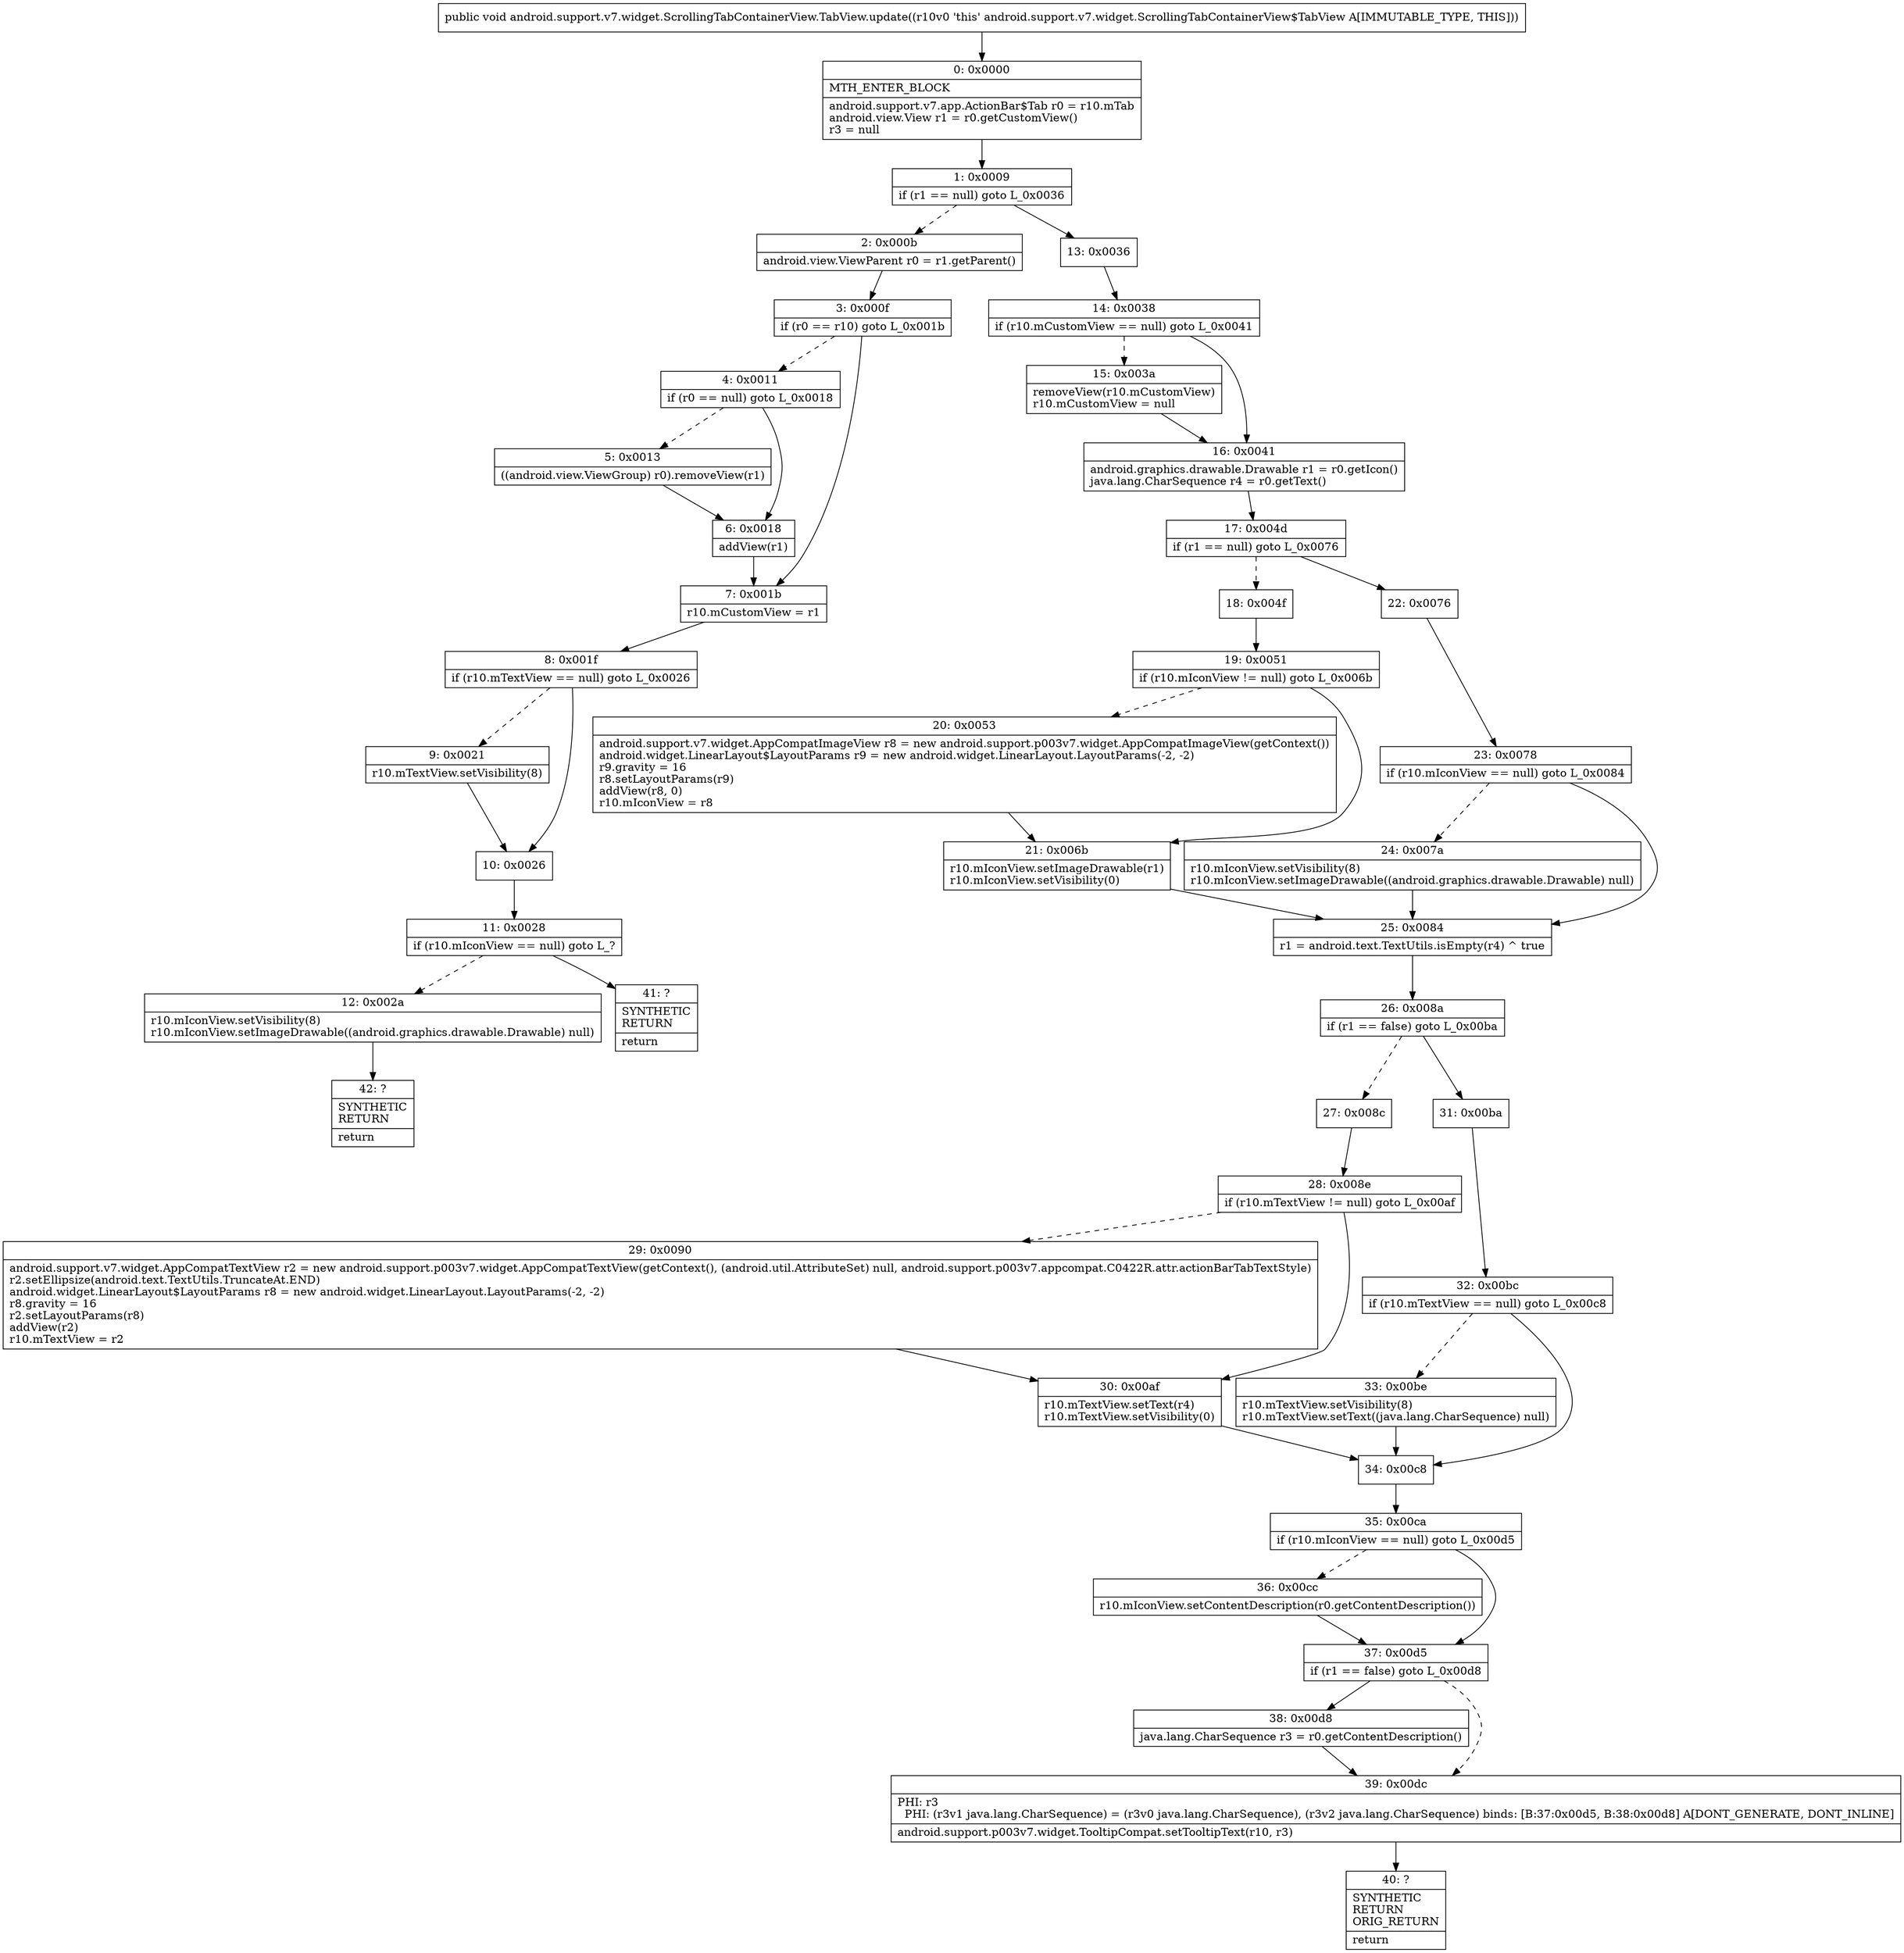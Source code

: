 digraph "CFG forandroid.support.v7.widget.ScrollingTabContainerView.TabView.update()V" {
Node_0 [shape=record,label="{0\:\ 0x0000|MTH_ENTER_BLOCK\l|android.support.v7.app.ActionBar$Tab r0 = r10.mTab\landroid.view.View r1 = r0.getCustomView()\lr3 = null\l}"];
Node_1 [shape=record,label="{1\:\ 0x0009|if (r1 == null) goto L_0x0036\l}"];
Node_2 [shape=record,label="{2\:\ 0x000b|android.view.ViewParent r0 = r1.getParent()\l}"];
Node_3 [shape=record,label="{3\:\ 0x000f|if (r0 == r10) goto L_0x001b\l}"];
Node_4 [shape=record,label="{4\:\ 0x0011|if (r0 == null) goto L_0x0018\l}"];
Node_5 [shape=record,label="{5\:\ 0x0013|((android.view.ViewGroup) r0).removeView(r1)\l}"];
Node_6 [shape=record,label="{6\:\ 0x0018|addView(r1)\l}"];
Node_7 [shape=record,label="{7\:\ 0x001b|r10.mCustomView = r1\l}"];
Node_8 [shape=record,label="{8\:\ 0x001f|if (r10.mTextView == null) goto L_0x0026\l}"];
Node_9 [shape=record,label="{9\:\ 0x0021|r10.mTextView.setVisibility(8)\l}"];
Node_10 [shape=record,label="{10\:\ 0x0026}"];
Node_11 [shape=record,label="{11\:\ 0x0028|if (r10.mIconView == null) goto L_?\l}"];
Node_12 [shape=record,label="{12\:\ 0x002a|r10.mIconView.setVisibility(8)\lr10.mIconView.setImageDrawable((android.graphics.drawable.Drawable) null)\l}"];
Node_13 [shape=record,label="{13\:\ 0x0036}"];
Node_14 [shape=record,label="{14\:\ 0x0038|if (r10.mCustomView == null) goto L_0x0041\l}"];
Node_15 [shape=record,label="{15\:\ 0x003a|removeView(r10.mCustomView)\lr10.mCustomView = null\l}"];
Node_16 [shape=record,label="{16\:\ 0x0041|android.graphics.drawable.Drawable r1 = r0.getIcon()\ljava.lang.CharSequence r4 = r0.getText()\l}"];
Node_17 [shape=record,label="{17\:\ 0x004d|if (r1 == null) goto L_0x0076\l}"];
Node_18 [shape=record,label="{18\:\ 0x004f}"];
Node_19 [shape=record,label="{19\:\ 0x0051|if (r10.mIconView != null) goto L_0x006b\l}"];
Node_20 [shape=record,label="{20\:\ 0x0053|android.support.v7.widget.AppCompatImageView r8 = new android.support.p003v7.widget.AppCompatImageView(getContext())\landroid.widget.LinearLayout$LayoutParams r9 = new android.widget.LinearLayout.LayoutParams(\-2, \-2)\lr9.gravity = 16\lr8.setLayoutParams(r9)\laddView(r8, 0)\lr10.mIconView = r8\l}"];
Node_21 [shape=record,label="{21\:\ 0x006b|r10.mIconView.setImageDrawable(r1)\lr10.mIconView.setVisibility(0)\l}"];
Node_22 [shape=record,label="{22\:\ 0x0076}"];
Node_23 [shape=record,label="{23\:\ 0x0078|if (r10.mIconView == null) goto L_0x0084\l}"];
Node_24 [shape=record,label="{24\:\ 0x007a|r10.mIconView.setVisibility(8)\lr10.mIconView.setImageDrawable((android.graphics.drawable.Drawable) null)\l}"];
Node_25 [shape=record,label="{25\:\ 0x0084|r1 = android.text.TextUtils.isEmpty(r4) ^ true\l}"];
Node_26 [shape=record,label="{26\:\ 0x008a|if (r1 == false) goto L_0x00ba\l}"];
Node_27 [shape=record,label="{27\:\ 0x008c}"];
Node_28 [shape=record,label="{28\:\ 0x008e|if (r10.mTextView != null) goto L_0x00af\l}"];
Node_29 [shape=record,label="{29\:\ 0x0090|android.support.v7.widget.AppCompatTextView r2 = new android.support.p003v7.widget.AppCompatTextView(getContext(), (android.util.AttributeSet) null, android.support.p003v7.appcompat.C0422R.attr.actionBarTabTextStyle)\lr2.setEllipsize(android.text.TextUtils.TruncateAt.END)\landroid.widget.LinearLayout$LayoutParams r8 = new android.widget.LinearLayout.LayoutParams(\-2, \-2)\lr8.gravity = 16\lr2.setLayoutParams(r8)\laddView(r2)\lr10.mTextView = r2\l}"];
Node_30 [shape=record,label="{30\:\ 0x00af|r10.mTextView.setText(r4)\lr10.mTextView.setVisibility(0)\l}"];
Node_31 [shape=record,label="{31\:\ 0x00ba}"];
Node_32 [shape=record,label="{32\:\ 0x00bc|if (r10.mTextView == null) goto L_0x00c8\l}"];
Node_33 [shape=record,label="{33\:\ 0x00be|r10.mTextView.setVisibility(8)\lr10.mTextView.setText((java.lang.CharSequence) null)\l}"];
Node_34 [shape=record,label="{34\:\ 0x00c8}"];
Node_35 [shape=record,label="{35\:\ 0x00ca|if (r10.mIconView == null) goto L_0x00d5\l}"];
Node_36 [shape=record,label="{36\:\ 0x00cc|r10.mIconView.setContentDescription(r0.getContentDescription())\l}"];
Node_37 [shape=record,label="{37\:\ 0x00d5|if (r1 == false) goto L_0x00d8\l}"];
Node_38 [shape=record,label="{38\:\ 0x00d8|java.lang.CharSequence r3 = r0.getContentDescription()\l}"];
Node_39 [shape=record,label="{39\:\ 0x00dc|PHI: r3 \l  PHI: (r3v1 java.lang.CharSequence) = (r3v0 java.lang.CharSequence), (r3v2 java.lang.CharSequence) binds: [B:37:0x00d5, B:38:0x00d8] A[DONT_GENERATE, DONT_INLINE]\l|android.support.p003v7.widget.TooltipCompat.setTooltipText(r10, r3)\l}"];
Node_40 [shape=record,label="{40\:\ ?|SYNTHETIC\lRETURN\lORIG_RETURN\l|return\l}"];
Node_41 [shape=record,label="{41\:\ ?|SYNTHETIC\lRETURN\l|return\l}"];
Node_42 [shape=record,label="{42\:\ ?|SYNTHETIC\lRETURN\l|return\l}"];
MethodNode[shape=record,label="{public void android.support.v7.widget.ScrollingTabContainerView.TabView.update((r10v0 'this' android.support.v7.widget.ScrollingTabContainerView$TabView A[IMMUTABLE_TYPE, THIS])) }"];
MethodNode -> Node_0;
Node_0 -> Node_1;
Node_1 -> Node_2[style=dashed];
Node_1 -> Node_13;
Node_2 -> Node_3;
Node_3 -> Node_4[style=dashed];
Node_3 -> Node_7;
Node_4 -> Node_5[style=dashed];
Node_4 -> Node_6;
Node_5 -> Node_6;
Node_6 -> Node_7;
Node_7 -> Node_8;
Node_8 -> Node_9[style=dashed];
Node_8 -> Node_10;
Node_9 -> Node_10;
Node_10 -> Node_11;
Node_11 -> Node_12[style=dashed];
Node_11 -> Node_41;
Node_12 -> Node_42;
Node_13 -> Node_14;
Node_14 -> Node_15[style=dashed];
Node_14 -> Node_16;
Node_15 -> Node_16;
Node_16 -> Node_17;
Node_17 -> Node_18[style=dashed];
Node_17 -> Node_22;
Node_18 -> Node_19;
Node_19 -> Node_20[style=dashed];
Node_19 -> Node_21;
Node_20 -> Node_21;
Node_21 -> Node_25;
Node_22 -> Node_23;
Node_23 -> Node_24[style=dashed];
Node_23 -> Node_25;
Node_24 -> Node_25;
Node_25 -> Node_26;
Node_26 -> Node_27[style=dashed];
Node_26 -> Node_31;
Node_27 -> Node_28;
Node_28 -> Node_29[style=dashed];
Node_28 -> Node_30;
Node_29 -> Node_30;
Node_30 -> Node_34;
Node_31 -> Node_32;
Node_32 -> Node_33[style=dashed];
Node_32 -> Node_34;
Node_33 -> Node_34;
Node_34 -> Node_35;
Node_35 -> Node_36[style=dashed];
Node_35 -> Node_37;
Node_36 -> Node_37;
Node_37 -> Node_38;
Node_37 -> Node_39[style=dashed];
Node_38 -> Node_39;
Node_39 -> Node_40;
}

